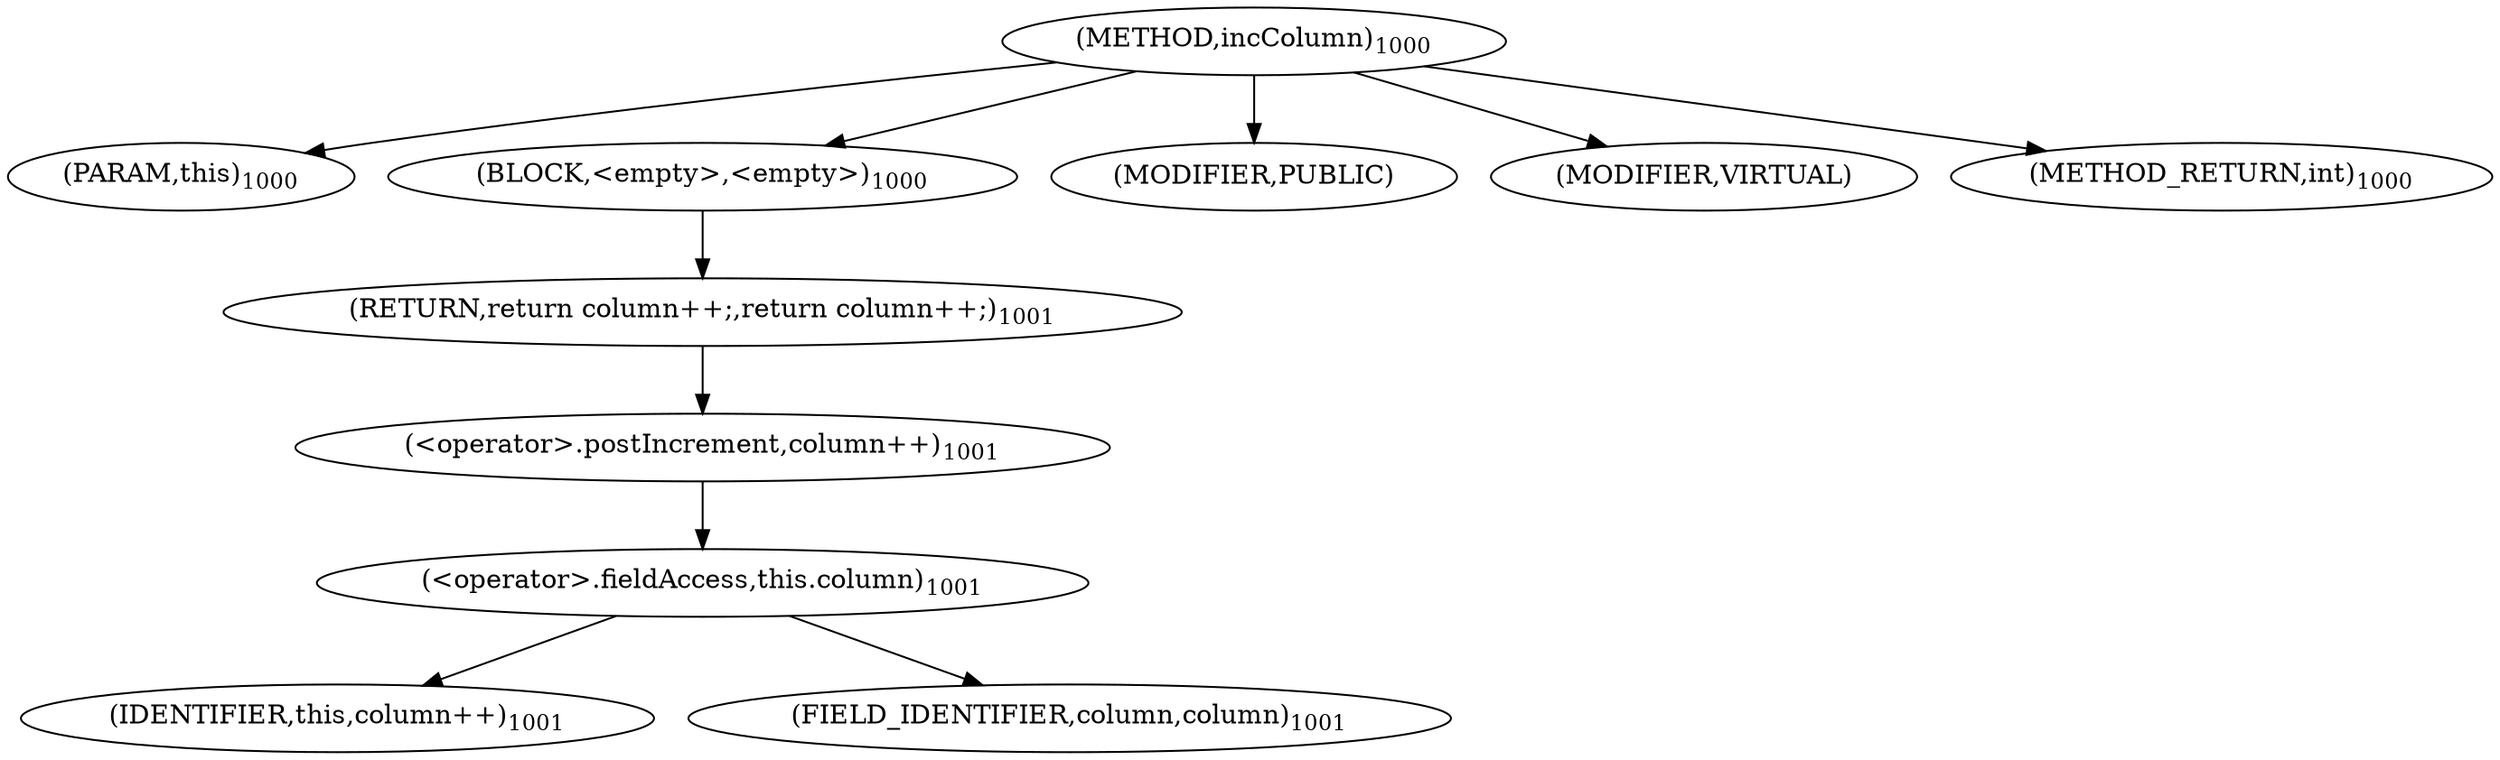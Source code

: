 digraph "incColumn" {  
"2589" [label = <(METHOD,incColumn)<SUB>1000</SUB>> ]
"2590" [label = <(PARAM,this)<SUB>1000</SUB>> ]
"2591" [label = <(BLOCK,&lt;empty&gt;,&lt;empty&gt;)<SUB>1000</SUB>> ]
"2592" [label = <(RETURN,return column++;,return column++;)<SUB>1001</SUB>> ]
"2593" [label = <(&lt;operator&gt;.postIncrement,column++)<SUB>1001</SUB>> ]
"2594" [label = <(&lt;operator&gt;.fieldAccess,this.column)<SUB>1001</SUB>> ]
"2595" [label = <(IDENTIFIER,this,column++)<SUB>1001</SUB>> ]
"2596" [label = <(FIELD_IDENTIFIER,column,column)<SUB>1001</SUB>> ]
"2597" [label = <(MODIFIER,PUBLIC)> ]
"2598" [label = <(MODIFIER,VIRTUAL)> ]
"2599" [label = <(METHOD_RETURN,int)<SUB>1000</SUB>> ]
  "2589" -> "2590" 
  "2589" -> "2591" 
  "2589" -> "2597" 
  "2589" -> "2598" 
  "2589" -> "2599" 
  "2591" -> "2592" 
  "2592" -> "2593" 
  "2593" -> "2594" 
  "2594" -> "2595" 
  "2594" -> "2596" 
}
